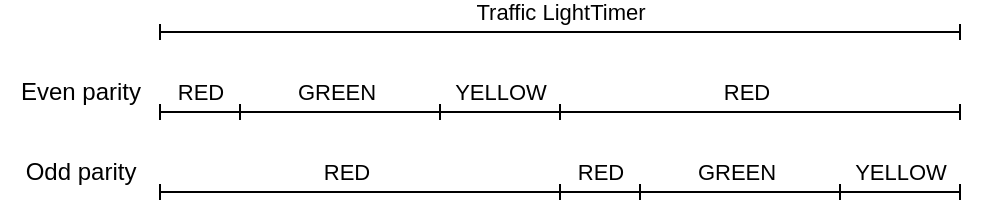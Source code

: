 <mxfile version="15.7.0" type="device"><diagram id="b6n0PgNM_oBp-eJwVEAH" name="Page-1"><mxGraphModel dx="981" dy="550" grid="1" gridSize="10" guides="1" tooltips="1" connect="1" arrows="1" fold="1" page="1" pageScale="1" pageWidth="850" pageHeight="1100" math="0" shadow="0"><root><mxCell id="0"/><mxCell id="1" parent="0"/><mxCell id="QJqTIJ_hkD6G5Al22pIT-1" value="" style="endArrow=baseDash;html=1;rounded=0;startArrow=baseDash;startFill=0;endFill=0;" edge="1" parent="1"><mxGeometry width="50" height="50" relative="1" as="geometry"><mxPoint x="200" y="320" as="sourcePoint"/><mxPoint x="600" y="320" as="targetPoint"/></mxGeometry></mxCell><mxCell id="QJqTIJ_hkD6G5Al22pIT-6" value="Traffic LightTimer" style="edgeLabel;html=1;align=center;verticalAlign=middle;resizable=0;points=[];" vertex="1" connectable="0" parent="QJqTIJ_hkD6G5Al22pIT-1"><mxGeometry x="-0.091" y="-4" relative="1" as="geometry"><mxPoint x="18" y="-14" as="offset"/></mxGeometry></mxCell><mxCell id="QJqTIJ_hkD6G5Al22pIT-7" value="" style="endArrow=baseDash;html=1;rounded=0;startArrow=baseDash;startFill=0;endFill=0;" edge="1" parent="1"><mxGeometry width="50" height="50" relative="1" as="geometry"><mxPoint x="200" y="360" as="sourcePoint"/><mxPoint x="240" y="360" as="targetPoint"/></mxGeometry></mxCell><mxCell id="QJqTIJ_hkD6G5Al22pIT-8" value="RED" style="edgeLabel;html=1;align=center;verticalAlign=middle;resizable=0;points=[];" vertex="1" connectable="0" parent="QJqTIJ_hkD6G5Al22pIT-7"><mxGeometry x="-0.091" y="-4" relative="1" as="geometry"><mxPoint x="2" y="-14" as="offset"/></mxGeometry></mxCell><mxCell id="QJqTIJ_hkD6G5Al22pIT-9" value="" style="endArrow=baseDash;html=1;rounded=0;startArrow=baseDash;startFill=0;endFill=0;" edge="1" parent="1"><mxGeometry width="50" height="50" relative="1" as="geometry"><mxPoint x="240" y="360" as="sourcePoint"/><mxPoint x="340" y="360" as="targetPoint"/></mxGeometry></mxCell><mxCell id="QJqTIJ_hkD6G5Al22pIT-10" value="GREEN" style="edgeLabel;html=1;align=center;verticalAlign=middle;resizable=0;points=[];" vertex="1" connectable="0" parent="QJqTIJ_hkD6G5Al22pIT-9"><mxGeometry x="-0.091" y="-4" relative="1" as="geometry"><mxPoint x="2" y="-14" as="offset"/></mxGeometry></mxCell><mxCell id="QJqTIJ_hkD6G5Al22pIT-13" value="" style="endArrow=baseDash;html=1;rounded=0;startArrow=baseDash;startFill=0;endFill=0;" edge="1" parent="1"><mxGeometry width="50" height="50" relative="1" as="geometry"><mxPoint x="340" y="360" as="sourcePoint"/><mxPoint x="400" y="360" as="targetPoint"/></mxGeometry></mxCell><mxCell id="QJqTIJ_hkD6G5Al22pIT-14" value="YELLOW" style="edgeLabel;html=1;align=center;verticalAlign=middle;resizable=0;points=[];" vertex="1" connectable="0" parent="QJqTIJ_hkD6G5Al22pIT-13"><mxGeometry x="-0.091" y="-4" relative="1" as="geometry"><mxPoint x="2" y="-14" as="offset"/></mxGeometry></mxCell><mxCell id="QJqTIJ_hkD6G5Al22pIT-15" value="" style="endArrow=baseDash;html=1;rounded=0;startArrow=baseDash;startFill=0;endFill=0;" edge="1" parent="1"><mxGeometry width="50" height="50" relative="1" as="geometry"><mxPoint x="400" y="360" as="sourcePoint"/><mxPoint x="600" y="360" as="targetPoint"/></mxGeometry></mxCell><mxCell id="QJqTIJ_hkD6G5Al22pIT-16" value="RED" style="edgeLabel;html=1;align=center;verticalAlign=middle;resizable=0;points=[];" vertex="1" connectable="0" parent="QJqTIJ_hkD6G5Al22pIT-15"><mxGeometry x="-0.091" y="-4" relative="1" as="geometry"><mxPoint x="2" y="-14" as="offset"/></mxGeometry></mxCell><mxCell id="QJqTIJ_hkD6G5Al22pIT-17" value="" style="endArrow=baseDash;html=1;rounded=0;startArrow=baseDash;startFill=0;endFill=0;" edge="1" parent="1"><mxGeometry width="50" height="50" relative="1" as="geometry"><mxPoint x="400" y="400" as="sourcePoint"/><mxPoint x="440" y="400" as="targetPoint"/></mxGeometry></mxCell><mxCell id="QJqTIJ_hkD6G5Al22pIT-18" value="RED" style="edgeLabel;html=1;align=center;verticalAlign=middle;resizable=0;points=[];" vertex="1" connectable="0" parent="QJqTIJ_hkD6G5Al22pIT-17"><mxGeometry x="-0.091" y="-4" relative="1" as="geometry"><mxPoint x="2" y="-14" as="offset"/></mxGeometry></mxCell><mxCell id="QJqTIJ_hkD6G5Al22pIT-19" value="" style="endArrow=baseDash;html=1;rounded=0;startArrow=baseDash;startFill=0;endFill=0;" edge="1" parent="1"><mxGeometry width="50" height="50" relative="1" as="geometry"><mxPoint x="440" y="400" as="sourcePoint"/><mxPoint x="540" y="400" as="targetPoint"/></mxGeometry></mxCell><mxCell id="QJqTIJ_hkD6G5Al22pIT-20" value="GREEN" style="edgeLabel;html=1;align=center;verticalAlign=middle;resizable=0;points=[];" vertex="1" connectable="0" parent="QJqTIJ_hkD6G5Al22pIT-19"><mxGeometry x="-0.091" y="-4" relative="1" as="geometry"><mxPoint x="2" y="-14" as="offset"/></mxGeometry></mxCell><mxCell id="QJqTIJ_hkD6G5Al22pIT-21" value="" style="endArrow=baseDash;html=1;rounded=0;startArrow=baseDash;startFill=0;endFill=0;" edge="1" parent="1"><mxGeometry width="50" height="50" relative="1" as="geometry"><mxPoint x="540" y="400" as="sourcePoint"/><mxPoint x="600" y="400" as="targetPoint"/></mxGeometry></mxCell><mxCell id="QJqTIJ_hkD6G5Al22pIT-22" value="YELLOW" style="edgeLabel;html=1;align=center;verticalAlign=middle;resizable=0;points=[];" vertex="1" connectable="0" parent="QJqTIJ_hkD6G5Al22pIT-21"><mxGeometry x="-0.091" y="-4" relative="1" as="geometry"><mxPoint x="2" y="-14" as="offset"/></mxGeometry></mxCell><mxCell id="QJqTIJ_hkD6G5Al22pIT-23" value="" style="endArrow=baseDash;html=1;rounded=0;startArrow=baseDash;startFill=0;endFill=0;" edge="1" parent="1"><mxGeometry width="50" height="50" relative="1" as="geometry"><mxPoint x="200" y="400" as="sourcePoint"/><mxPoint x="400" y="400" as="targetPoint"/></mxGeometry></mxCell><mxCell id="QJqTIJ_hkD6G5Al22pIT-24" value="RED" style="edgeLabel;html=1;align=center;verticalAlign=middle;resizable=0;points=[];" vertex="1" connectable="0" parent="QJqTIJ_hkD6G5Al22pIT-23"><mxGeometry x="-0.091" y="-4" relative="1" as="geometry"><mxPoint x="2" y="-14" as="offset"/></mxGeometry></mxCell><mxCell id="QJqTIJ_hkD6G5Al22pIT-25" value="Even parity" style="text;html=1;align=center;verticalAlign=middle;resizable=0;points=[];autosize=1;strokeColor=none;fillColor=none;" vertex="1" parent="1"><mxGeometry x="120" y="340" width="80" height="20" as="geometry"/></mxCell><mxCell id="QJqTIJ_hkD6G5Al22pIT-27" value="Odd parity" style="text;html=1;align=center;verticalAlign=middle;resizable=0;points=[];autosize=1;strokeColor=none;fillColor=none;" vertex="1" parent="1"><mxGeometry x="125" y="380" width="70" height="20" as="geometry"/></mxCell></root></mxGraphModel></diagram></mxfile>
